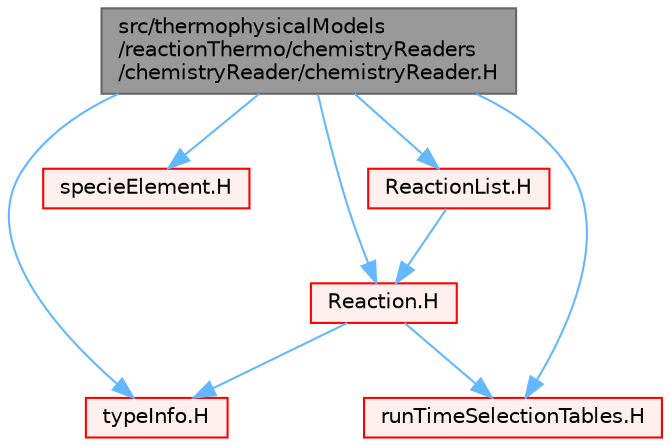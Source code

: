 digraph "src/thermophysicalModels/reactionThermo/chemistryReaders/chemistryReader/chemistryReader.H"
{
 // LATEX_PDF_SIZE
  bgcolor="transparent";
  edge [fontname=Helvetica,fontsize=10,labelfontname=Helvetica,labelfontsize=10];
  node [fontname=Helvetica,fontsize=10,shape=box,height=0.2,width=0.4];
  Node1 [id="Node000001",label="src/thermophysicalModels\l/reactionThermo/chemistryReaders\l/chemistryReader/chemistryReader.H",height=0.2,width=0.4,color="gray40", fillcolor="grey60", style="filled", fontcolor="black",tooltip=" "];
  Node1 -> Node2 [id="edge1_Node000001_Node000002",color="steelblue1",style="solid",tooltip=" "];
  Node2 [id="Node000002",label="typeInfo.H",height=0.2,width=0.4,color="red", fillcolor="#FFF0F0", style="filled",URL="$typeInfo_8H.html",tooltip=" "];
  Node1 -> Node75 [id="edge2_Node000001_Node000075",color="steelblue1",style="solid",tooltip=" "];
  Node75 [id="Node000075",label="specieElement.H",height=0.2,width=0.4,color="red", fillcolor="#FFF0F0", style="filled",URL="$specieElement_8H.html",tooltip=" "];
  Node1 -> Node96 [id="edge3_Node000001_Node000096",color="steelblue1",style="solid",tooltip=" "];
  Node96 [id="Node000096",label="Reaction.H",height=0.2,width=0.4,color="red", fillcolor="#FFF0F0", style="filled",URL="$Reaction_8H.html",tooltip=" "];
  Node96 -> Node2 [id="edge4_Node000096_Node000002",color="steelblue1",style="solid",tooltip=" "];
  Node96 -> Node79 [id="edge5_Node000096_Node000079",color="steelblue1",style="solid",tooltip=" "];
  Node79 [id="Node000079",label="runTimeSelectionTables.H",height=0.2,width=0.4,color="red", fillcolor="#FFF0F0", style="filled",URL="$runTimeSelectionTables_8H.html",tooltip="Macros to ease declaration of run-time selection tables."];
  Node1 -> Node171 [id="edge6_Node000001_Node000171",color="steelblue1",style="solid",tooltip=" "];
  Node171 [id="Node000171",label="ReactionList.H",height=0.2,width=0.4,color="red", fillcolor="#FFF0F0", style="filled",URL="$ReactionList_8H.html",tooltip=" "];
  Node171 -> Node96 [id="edge7_Node000171_Node000096",color="steelblue1",style="solid",tooltip=" "];
  Node1 -> Node79 [id="edge8_Node000001_Node000079",color="steelblue1",style="solid",tooltip=" "];
}
